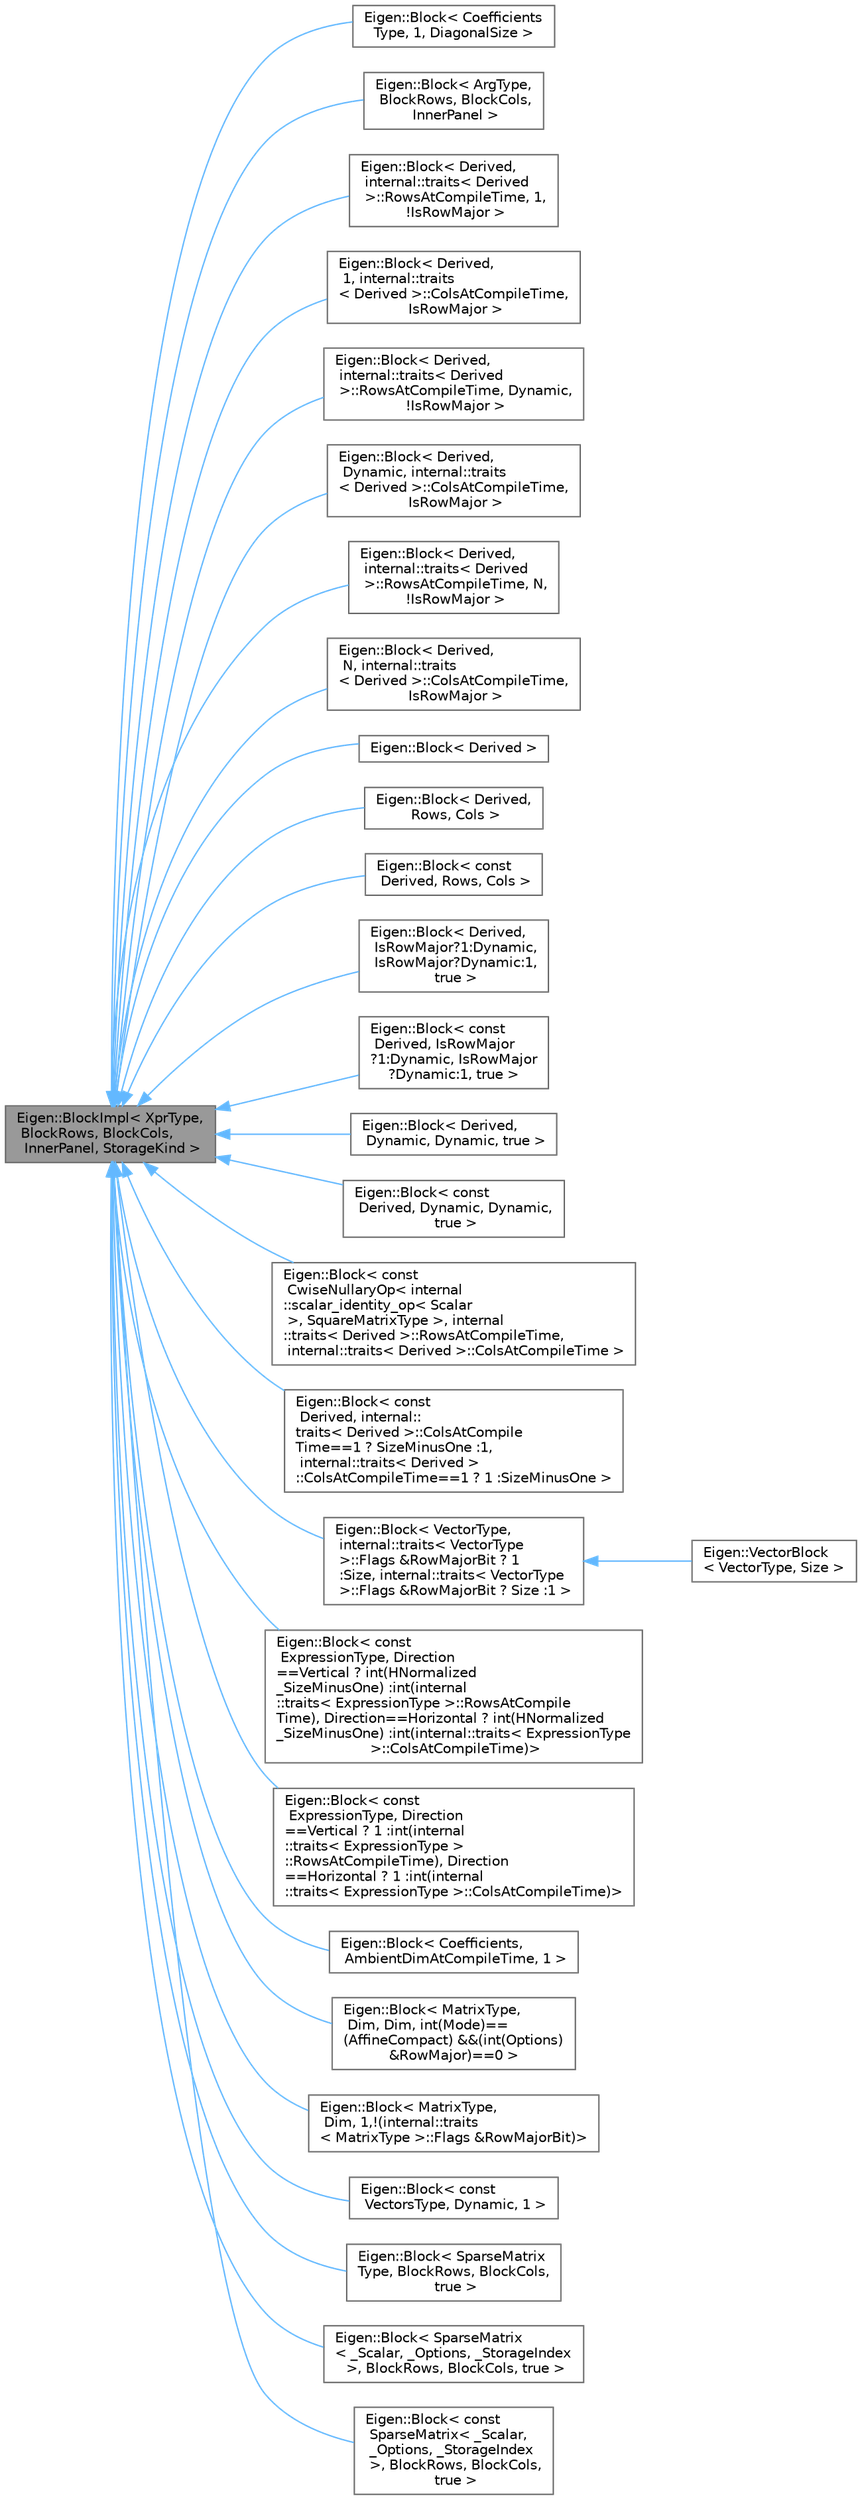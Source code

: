 digraph "Eigen::BlockImpl&lt; XprType, BlockRows, BlockCols, InnerPanel, StorageKind &gt;"
{
 // LATEX_PDF_SIZE
  bgcolor="transparent";
  edge [fontname=Helvetica,fontsize=10,labelfontname=Helvetica,labelfontsize=10];
  node [fontname=Helvetica,fontsize=10,shape=box,height=0.2,width=0.4];
  rankdir="LR";
  Node1 [id="Node000001",label="Eigen::BlockImpl\< XprType,\l BlockRows, BlockCols,\l InnerPanel, StorageKind \>",height=0.2,width=0.4,color="gray40", fillcolor="grey60", style="filled", fontcolor="black",tooltip=" "];
  Node1 -> Node2 [id="edge29_Node000001_Node000002",dir="back",color="steelblue1",style="solid",tooltip=" "];
  Node2 [id="Node000002",label="Eigen::Block\< Coefficients\lType, 1, DiagonalSize \>",height=0.2,width=0.4,color="gray40", fillcolor="white", style="filled",URL="$classEigen_1_1Block.html",tooltip=" "];
  Node1 -> Node3 [id="edge30_Node000001_Node000003",dir="back",color="steelblue1",style="solid",tooltip=" "];
  Node3 [id="Node000003",label="Eigen::Block\< ArgType,\l BlockRows, BlockCols,\l InnerPanel \>",height=0.2,width=0.4,color="gray40", fillcolor="white", style="filled",URL="$classEigen_1_1Block.html",tooltip=" "];
  Node1 -> Node4 [id="edge31_Node000001_Node000004",dir="back",color="steelblue1",style="solid",tooltip=" "];
  Node4 [id="Node000004",label="Eigen::Block\< Derived,\l internal::traits\< Derived\l \>::RowsAtCompileTime, 1,\l !IsRowMajor \>",height=0.2,width=0.4,color="gray40", fillcolor="white", style="filled",URL="$classEigen_1_1Block.html",tooltip=" "];
  Node1 -> Node5 [id="edge32_Node000001_Node000005",dir="back",color="steelblue1",style="solid",tooltip=" "];
  Node5 [id="Node000005",label="Eigen::Block\< Derived,\l 1, internal::traits\l\< Derived \>::ColsAtCompileTime,\l IsRowMajor \>",height=0.2,width=0.4,color="gray40", fillcolor="white", style="filled",URL="$classEigen_1_1Block.html",tooltip=" "];
  Node1 -> Node6 [id="edge33_Node000001_Node000006",dir="back",color="steelblue1",style="solid",tooltip=" "];
  Node6 [id="Node000006",label="Eigen::Block\< Derived,\l internal::traits\< Derived\l \>::RowsAtCompileTime, Dynamic,\l !IsRowMajor \>",height=0.2,width=0.4,color="gray40", fillcolor="white", style="filled",URL="$classEigen_1_1Block.html",tooltip=" "];
  Node1 -> Node7 [id="edge34_Node000001_Node000007",dir="back",color="steelblue1",style="solid",tooltip=" "];
  Node7 [id="Node000007",label="Eigen::Block\< Derived,\l Dynamic, internal::traits\l\< Derived \>::ColsAtCompileTime,\l IsRowMajor \>",height=0.2,width=0.4,color="gray40", fillcolor="white", style="filled",URL="$classEigen_1_1Block.html",tooltip=" "];
  Node1 -> Node8 [id="edge35_Node000001_Node000008",dir="back",color="steelblue1",style="solid",tooltip=" "];
  Node8 [id="Node000008",label="Eigen::Block\< Derived,\l internal::traits\< Derived\l \>::RowsAtCompileTime, N,\l !IsRowMajor \>",height=0.2,width=0.4,color="gray40", fillcolor="white", style="filled",URL="$classEigen_1_1Block.html",tooltip=" "];
  Node1 -> Node9 [id="edge36_Node000001_Node000009",dir="back",color="steelblue1",style="solid",tooltip=" "];
  Node9 [id="Node000009",label="Eigen::Block\< Derived,\l N, internal::traits\l\< Derived \>::ColsAtCompileTime,\l IsRowMajor \>",height=0.2,width=0.4,color="gray40", fillcolor="white", style="filled",URL="$classEigen_1_1Block.html",tooltip=" "];
  Node1 -> Node10 [id="edge37_Node000001_Node000010",dir="back",color="steelblue1",style="solid",tooltip=" "];
  Node10 [id="Node000010",label="Eigen::Block\< Derived \>",height=0.2,width=0.4,color="gray40", fillcolor="white", style="filled",URL="$classEigen_1_1Block.html",tooltip=" "];
  Node1 -> Node11 [id="edge38_Node000001_Node000011",dir="back",color="steelblue1",style="solid",tooltip=" "];
  Node11 [id="Node000011",label="Eigen::Block\< Derived,\l Rows, Cols \>",height=0.2,width=0.4,color="gray40", fillcolor="white", style="filled",URL="$classEigen_1_1Block.html",tooltip=" "];
  Node1 -> Node12 [id="edge39_Node000001_Node000012",dir="back",color="steelblue1",style="solid",tooltip=" "];
  Node12 [id="Node000012",label="Eigen::Block\< const\l Derived, Rows, Cols \>",height=0.2,width=0.4,color="gray40", fillcolor="white", style="filled",URL="$classEigen_1_1Block.html",tooltip=" "];
  Node1 -> Node13 [id="edge40_Node000001_Node000013",dir="back",color="steelblue1",style="solid",tooltip=" "];
  Node13 [id="Node000013",label="Eigen::Block\< Derived,\l IsRowMajor?1:Dynamic,\l IsRowMajor?Dynamic:1,\l true \>",height=0.2,width=0.4,color="gray40", fillcolor="white", style="filled",URL="$classEigen_1_1Block.html",tooltip=" "];
  Node1 -> Node14 [id="edge41_Node000001_Node000014",dir="back",color="steelblue1",style="solid",tooltip=" "];
  Node14 [id="Node000014",label="Eigen::Block\< const\l Derived, IsRowMajor\l?1:Dynamic, IsRowMajor\l?Dynamic:1, true \>",height=0.2,width=0.4,color="gray40", fillcolor="white", style="filled",URL="$classEigen_1_1Block.html",tooltip=" "];
  Node1 -> Node15 [id="edge42_Node000001_Node000015",dir="back",color="steelblue1",style="solid",tooltip=" "];
  Node15 [id="Node000015",label="Eigen::Block\< Derived,\l Dynamic, Dynamic, true \>",height=0.2,width=0.4,color="gray40", fillcolor="white", style="filled",URL="$classEigen_1_1Block.html",tooltip=" "];
  Node1 -> Node16 [id="edge43_Node000001_Node000016",dir="back",color="steelblue1",style="solid",tooltip=" "];
  Node16 [id="Node000016",label="Eigen::Block\< const\l Derived, Dynamic, Dynamic,\l true \>",height=0.2,width=0.4,color="gray40", fillcolor="white", style="filled",URL="$classEigen_1_1Block.html",tooltip=" "];
  Node1 -> Node17 [id="edge44_Node000001_Node000017",dir="back",color="steelblue1",style="solid",tooltip=" "];
  Node17 [id="Node000017",label="Eigen::Block\< const\l CwiseNullaryOp\< internal\l::scalar_identity_op\< Scalar\l \>, SquareMatrixType \>, internal\l::traits\< Derived \>::RowsAtCompileTime,\l internal::traits\< Derived \>::ColsAtCompileTime \>",height=0.2,width=0.4,color="gray40", fillcolor="white", style="filled",URL="$classEigen_1_1Block.html",tooltip=" "];
  Node1 -> Node18 [id="edge45_Node000001_Node000018",dir="back",color="steelblue1",style="solid",tooltip=" "];
  Node18 [id="Node000018",label="Eigen::Block\< const\l Derived, internal::\ltraits\< Derived \>::ColsAtCompile\lTime==1 ? SizeMinusOne :1,\l internal::traits\< Derived \>\l::ColsAtCompileTime==1 ? 1 :SizeMinusOne \>",height=0.2,width=0.4,color="gray40", fillcolor="white", style="filled",URL="$classEigen_1_1Block.html",tooltip=" "];
  Node1 -> Node19 [id="edge46_Node000001_Node000019",dir="back",color="steelblue1",style="solid",tooltip=" "];
  Node19 [id="Node000019",label="Eigen::Block\< VectorType,\l internal::traits\< VectorType\l \>::Flags &RowMajorBit ? 1\l :Size, internal::traits\< VectorType\l \>::Flags &RowMajorBit ? Size :1 \>",height=0.2,width=0.4,color="gray40", fillcolor="white", style="filled",URL="$classEigen_1_1Block.html",tooltip=" "];
  Node19 -> Node20 [id="edge47_Node000019_Node000020",dir="back",color="steelblue1",style="solid",tooltip=" "];
  Node20 [id="Node000020",label="Eigen::VectorBlock\l\< VectorType, Size \>",height=0.2,width=0.4,color="gray40", fillcolor="white", style="filled",URL="$classEigen_1_1VectorBlock.html",tooltip="Expression of a fixed-size or dynamic-size sub-vector."];
  Node1 -> Node21 [id="edge48_Node000001_Node000021",dir="back",color="steelblue1",style="solid",tooltip=" "];
  Node21 [id="Node000021",label="Eigen::Block\< const\l ExpressionType, Direction\l==Vertical ? int(HNormalized\l_SizeMinusOne) :int(internal\l::traits\< ExpressionType \>::RowsAtCompile\lTime), Direction==Horizontal ? int(HNormalized\l_SizeMinusOne) :int(internal::traits\< ExpressionType\l \>::ColsAtCompileTime)\>",height=0.2,width=0.4,color="gray40", fillcolor="white", style="filled",URL="$classEigen_1_1Block.html",tooltip=" "];
  Node1 -> Node22 [id="edge49_Node000001_Node000022",dir="back",color="steelblue1",style="solid",tooltip=" "];
  Node22 [id="Node000022",label="Eigen::Block\< const\l ExpressionType, Direction\l==Vertical ? 1 :int(internal\l::traits\< ExpressionType \>\l::RowsAtCompileTime), Direction\l==Horizontal ? 1 :int(internal\l::traits\< ExpressionType \>::ColsAtCompileTime)\>",height=0.2,width=0.4,color="gray40", fillcolor="white", style="filled",URL="$classEigen_1_1Block.html",tooltip=" "];
  Node1 -> Node23 [id="edge50_Node000001_Node000023",dir="back",color="steelblue1",style="solid",tooltip=" "];
  Node23 [id="Node000023",label="Eigen::Block\< Coefficients,\l AmbientDimAtCompileTime, 1 \>",height=0.2,width=0.4,color="gray40", fillcolor="white", style="filled",URL="$classEigen_1_1Block.html",tooltip=" "];
  Node1 -> Node24 [id="edge51_Node000001_Node000024",dir="back",color="steelblue1",style="solid",tooltip=" "];
  Node24 [id="Node000024",label="Eigen::Block\< MatrixType,\l Dim, Dim, int(Mode)==\l(AffineCompact) &&(int(Options)\l&RowMajor)==0 \>",height=0.2,width=0.4,color="gray40", fillcolor="white", style="filled",URL="$classEigen_1_1Block.html",tooltip=" "];
  Node1 -> Node25 [id="edge52_Node000001_Node000025",dir="back",color="steelblue1",style="solid",tooltip=" "];
  Node25 [id="Node000025",label="Eigen::Block\< MatrixType,\l Dim, 1,!(internal::traits\l\< MatrixType \>::Flags &RowMajorBit)\>",height=0.2,width=0.4,color="gray40", fillcolor="white", style="filled",URL="$classEigen_1_1Block.html",tooltip=" "];
  Node1 -> Node26 [id="edge53_Node000001_Node000026",dir="back",color="steelblue1",style="solid",tooltip=" "];
  Node26 [id="Node000026",label="Eigen::Block\< const\l VectorsType, Dynamic, 1 \>",height=0.2,width=0.4,color="gray40", fillcolor="white", style="filled",URL="$classEigen_1_1Block.html",tooltip=" "];
  Node1 -> Node27 [id="edge54_Node000001_Node000027",dir="back",color="steelblue1",style="solid",tooltip=" "];
  Node27 [id="Node000027",label="Eigen::Block\< SparseMatrix\lType, BlockRows, BlockCols,\l true \>",height=0.2,width=0.4,color="gray40", fillcolor="white", style="filled",URL="$classEigen_1_1Block.html",tooltip=" "];
  Node1 -> Node28 [id="edge55_Node000001_Node000028",dir="back",color="steelblue1",style="solid",tooltip=" "];
  Node28 [id="Node000028",label="Eigen::Block\< SparseMatrix\l\< _Scalar, _Options, _StorageIndex\l \>, BlockRows, BlockCols, true \>",height=0.2,width=0.4,color="gray40", fillcolor="white", style="filled",URL="$classEigen_1_1Block.html",tooltip=" "];
  Node1 -> Node29 [id="edge56_Node000001_Node000029",dir="back",color="steelblue1",style="solid",tooltip=" "];
  Node29 [id="Node000029",label="Eigen::Block\< const\l SparseMatrix\< _Scalar,\l _Options, _StorageIndex\l \>, BlockRows, BlockCols,\l true \>",height=0.2,width=0.4,color="gray40", fillcolor="white", style="filled",URL="$classEigen_1_1Block.html",tooltip=" "];
}
